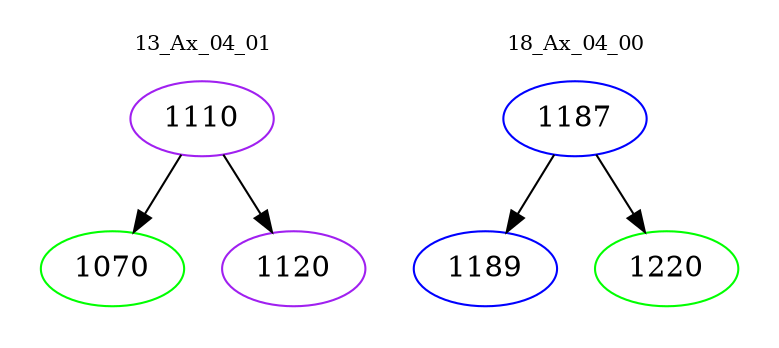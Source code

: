 digraph{
subgraph cluster_0 {
color = white
label = "13_Ax_04_01";
fontsize=10;
T0_1110 [label="1110", color="purple"]
T0_1110 -> T0_1070 [color="black"]
T0_1070 [label="1070", color="green"]
T0_1110 -> T0_1120 [color="black"]
T0_1120 [label="1120", color="purple"]
}
subgraph cluster_1 {
color = white
label = "18_Ax_04_00";
fontsize=10;
T1_1187 [label="1187", color="blue"]
T1_1187 -> T1_1189 [color="black"]
T1_1189 [label="1189", color="blue"]
T1_1187 -> T1_1220 [color="black"]
T1_1220 [label="1220", color="green"]
}
}
